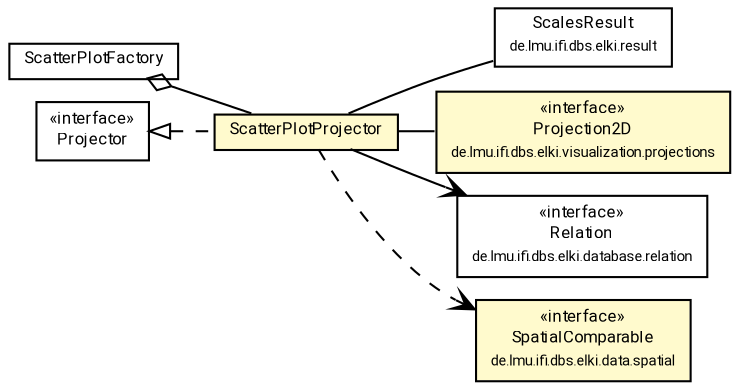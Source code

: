 #!/usr/local/bin/dot
#
# Class diagram 
# Generated by UMLGraph version R5_7_2-60-g0e99a6 (http://www.spinellis.gr/umlgraph/)
#

digraph G {
	graph [fontnames="svg"]
	edge [fontname="Roboto",fontsize=7,labelfontname="Roboto",labelfontsize=7,color="black"];
	node [fontname="Roboto",fontcolor="black",fontsize=8,shape=plaintext,margin=0,width=0,height=0];
	nodesep=0.15;
	ranksep=0.25;
	rankdir=LR;
	// de.lmu.ifi.dbs.elki.result.ScalesResult
	c9140403 [label=<<table title="de.lmu.ifi.dbs.elki.result.ScalesResult" border="0" cellborder="1" cellspacing="0" cellpadding="2" href="../../result/ScalesResult.html" target="_parent">
		<tr><td><table border="0" cellspacing="0" cellpadding="1">
		<tr><td align="center" balign="center"> <font face="Roboto">ScalesResult</font> </td></tr>
		<tr><td align="center" balign="center"> <font face="Roboto" point-size="7.0">de.lmu.ifi.dbs.elki.result</font> </td></tr>
		</table></td></tr>
		</table>>, URL="../../result/ScalesResult.html"];
	// de.lmu.ifi.dbs.elki.visualization.projector.ScatterPlotFactory
	c9140588 [label=<<table title="de.lmu.ifi.dbs.elki.visualization.projector.ScatterPlotFactory" border="0" cellborder="1" cellspacing="0" cellpadding="2" href="ScatterPlotFactory.html" target="_parent">
		<tr><td><table border="0" cellspacing="0" cellpadding="1">
		<tr><td align="center" balign="center"> <font face="Roboto">ScatterPlotFactory</font> </td></tr>
		</table></td></tr>
		</table>>, URL="ScatterPlotFactory.html"];
	// de.lmu.ifi.dbs.elki.visualization.projector.ScatterPlotProjector<V extends de.lmu.ifi.dbs.elki.data.spatial.SpatialComparable>
	c9140595 [label=<<table title="de.lmu.ifi.dbs.elki.visualization.projector.ScatterPlotProjector" border="0" cellborder="1" cellspacing="0" cellpadding="2" bgcolor="lemonChiffon" href="ScatterPlotProjector.html" target="_parent">
		<tr><td><table border="0" cellspacing="0" cellpadding="1">
		<tr><td align="center" balign="center"> <font face="Roboto">ScatterPlotProjector</font> </td></tr>
		</table></td></tr>
		</table>>, URL="ScatterPlotProjector.html"];
	// de.lmu.ifi.dbs.elki.visualization.projector.Projector
	c9140596 [label=<<table title="de.lmu.ifi.dbs.elki.visualization.projector.Projector" border="0" cellborder="1" cellspacing="0" cellpadding="2" href="Projector.html" target="_parent">
		<tr><td><table border="0" cellspacing="0" cellpadding="1">
		<tr><td align="center" balign="center"> &#171;interface&#187; </td></tr>
		<tr><td align="center" balign="center"> <font face="Roboto">Projector</font> </td></tr>
		</table></td></tr>
		</table>>, URL="Projector.html"];
	// de.lmu.ifi.dbs.elki.visualization.projections.Projection2D
	c9140661 [label=<<table title="de.lmu.ifi.dbs.elki.visualization.projections.Projection2D" border="0" cellborder="1" cellspacing="0" cellpadding="2" bgcolor="LemonChiffon" href="../projections/Projection2D.html" target="_parent">
		<tr><td><table border="0" cellspacing="0" cellpadding="1">
		<tr><td align="center" balign="center"> &#171;interface&#187; </td></tr>
		<tr><td align="center" balign="center"> <font face="Roboto">Projection2D</font> </td></tr>
		<tr><td align="center" balign="center"> <font face="Roboto" point-size="7.0">de.lmu.ifi.dbs.elki.visualization.projections</font> </td></tr>
		</table></td></tr>
		</table>>, URL="../projections/Projection2D.html"];
	// de.lmu.ifi.dbs.elki.database.relation.Relation<O>
	c9141498 [label=<<table title="de.lmu.ifi.dbs.elki.database.relation.Relation" border="0" cellborder="1" cellspacing="0" cellpadding="2" href="../../database/relation/Relation.html" target="_parent">
		<tr><td><table border="0" cellspacing="0" cellpadding="1">
		<tr><td align="center" balign="center"> &#171;interface&#187; </td></tr>
		<tr><td align="center" balign="center"> <font face="Roboto">Relation</font> </td></tr>
		<tr><td align="center" balign="center"> <font face="Roboto" point-size="7.0">de.lmu.ifi.dbs.elki.database.relation</font> </td></tr>
		</table></td></tr>
		</table>>, URL="../../database/relation/Relation.html"];
	// de.lmu.ifi.dbs.elki.data.spatial.SpatialComparable
	c9141506 [label=<<table title="de.lmu.ifi.dbs.elki.data.spatial.SpatialComparable" border="0" cellborder="1" cellspacing="0" cellpadding="2" bgcolor="LemonChiffon" href="../../data/spatial/SpatialComparable.html" target="_parent">
		<tr><td><table border="0" cellspacing="0" cellpadding="1">
		<tr><td align="center" balign="center"> &#171;interface&#187; </td></tr>
		<tr><td align="center" balign="center"> <font face="Roboto">SpatialComparable</font> </td></tr>
		<tr><td align="center" balign="center"> <font face="Roboto" point-size="7.0">de.lmu.ifi.dbs.elki.data.spatial</font> </td></tr>
		</table></td></tr>
		</table>>, URL="../../data/spatial/SpatialComparable.html"];
	// de.lmu.ifi.dbs.elki.visualization.projector.ScatterPlotFactory has de.lmu.ifi.dbs.elki.visualization.projector.ScatterPlotProjector<V extends de.lmu.ifi.dbs.elki.data.spatial.SpatialComparable>
	c9140588 -> c9140595 [arrowhead=none,arrowtail=ediamond,dir=back,weight=4];
	// de.lmu.ifi.dbs.elki.visualization.projector.ScatterPlotProjector<V extends de.lmu.ifi.dbs.elki.data.spatial.SpatialComparable> implements de.lmu.ifi.dbs.elki.visualization.projector.Projector
	c9140596 -> c9140595 [arrowtail=empty,style=dashed,dir=back,weight=9];
	// de.lmu.ifi.dbs.elki.visualization.projector.ScatterPlotProjector<V extends de.lmu.ifi.dbs.elki.data.spatial.SpatialComparable> assoc de.lmu.ifi.dbs.elki.result.ScalesResult
	c9140595 -> c9140403 [arrowhead=none,weight=2];
	// de.lmu.ifi.dbs.elki.visualization.projector.ScatterPlotProjector<V extends de.lmu.ifi.dbs.elki.data.spatial.SpatialComparable> assoc de.lmu.ifi.dbs.elki.visualization.projections.Projection2D
	c9140595 -> c9140661 [arrowhead=none,weight=2];
	// de.lmu.ifi.dbs.elki.visualization.projector.ScatterPlotProjector<V extends de.lmu.ifi.dbs.elki.data.spatial.SpatialComparable> navassoc de.lmu.ifi.dbs.elki.database.relation.Relation<O>
	c9140595 -> c9141498 [arrowhead=open,weight=1];
	// de.lmu.ifi.dbs.elki.visualization.projector.ScatterPlotProjector<V extends de.lmu.ifi.dbs.elki.data.spatial.SpatialComparable> depend de.lmu.ifi.dbs.elki.data.spatial.SpatialComparable
	c9140595 -> c9141506 [arrowhead=open,style=dashed,weight=0];
}

